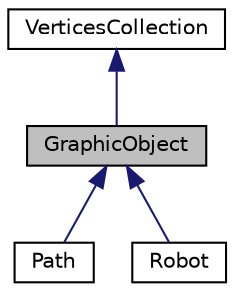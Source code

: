 digraph "GraphicObject"
{
  edge [fontname="Helvetica",fontsize="10",labelfontname="Helvetica",labelfontsize="10"];
  node [fontname="Helvetica",fontsize="10",shape=record];
  Node0 [label="GraphicObject",height=0.2,width=0.4,color="black", fillcolor="grey75", style="filled", fontcolor="black"];
  Node1 -> Node0 [dir="back",color="midnightblue",fontsize="10",style="solid",fontname="Helvetica"];
  Node1 [label="VerticesCollection",height=0.2,width=0.4,color="black", fillcolor="white", style="filled",URL="$classVerticesCollection.html"];
  Node0 -> Node2 [dir="back",color="midnightblue",fontsize="10",style="solid",fontname="Helvetica"];
  Node2 [label="Path",height=0.2,width=0.4,color="black", fillcolor="white", style="filled",URL="$classPath.html"];
  Node0 -> Node3 [dir="back",color="midnightblue",fontsize="10",style="solid",fontname="Helvetica"];
  Node3 [label="Robot",height=0.2,width=0.4,color="black", fillcolor="white", style="filled",URL="$classRobot.html"];
}
